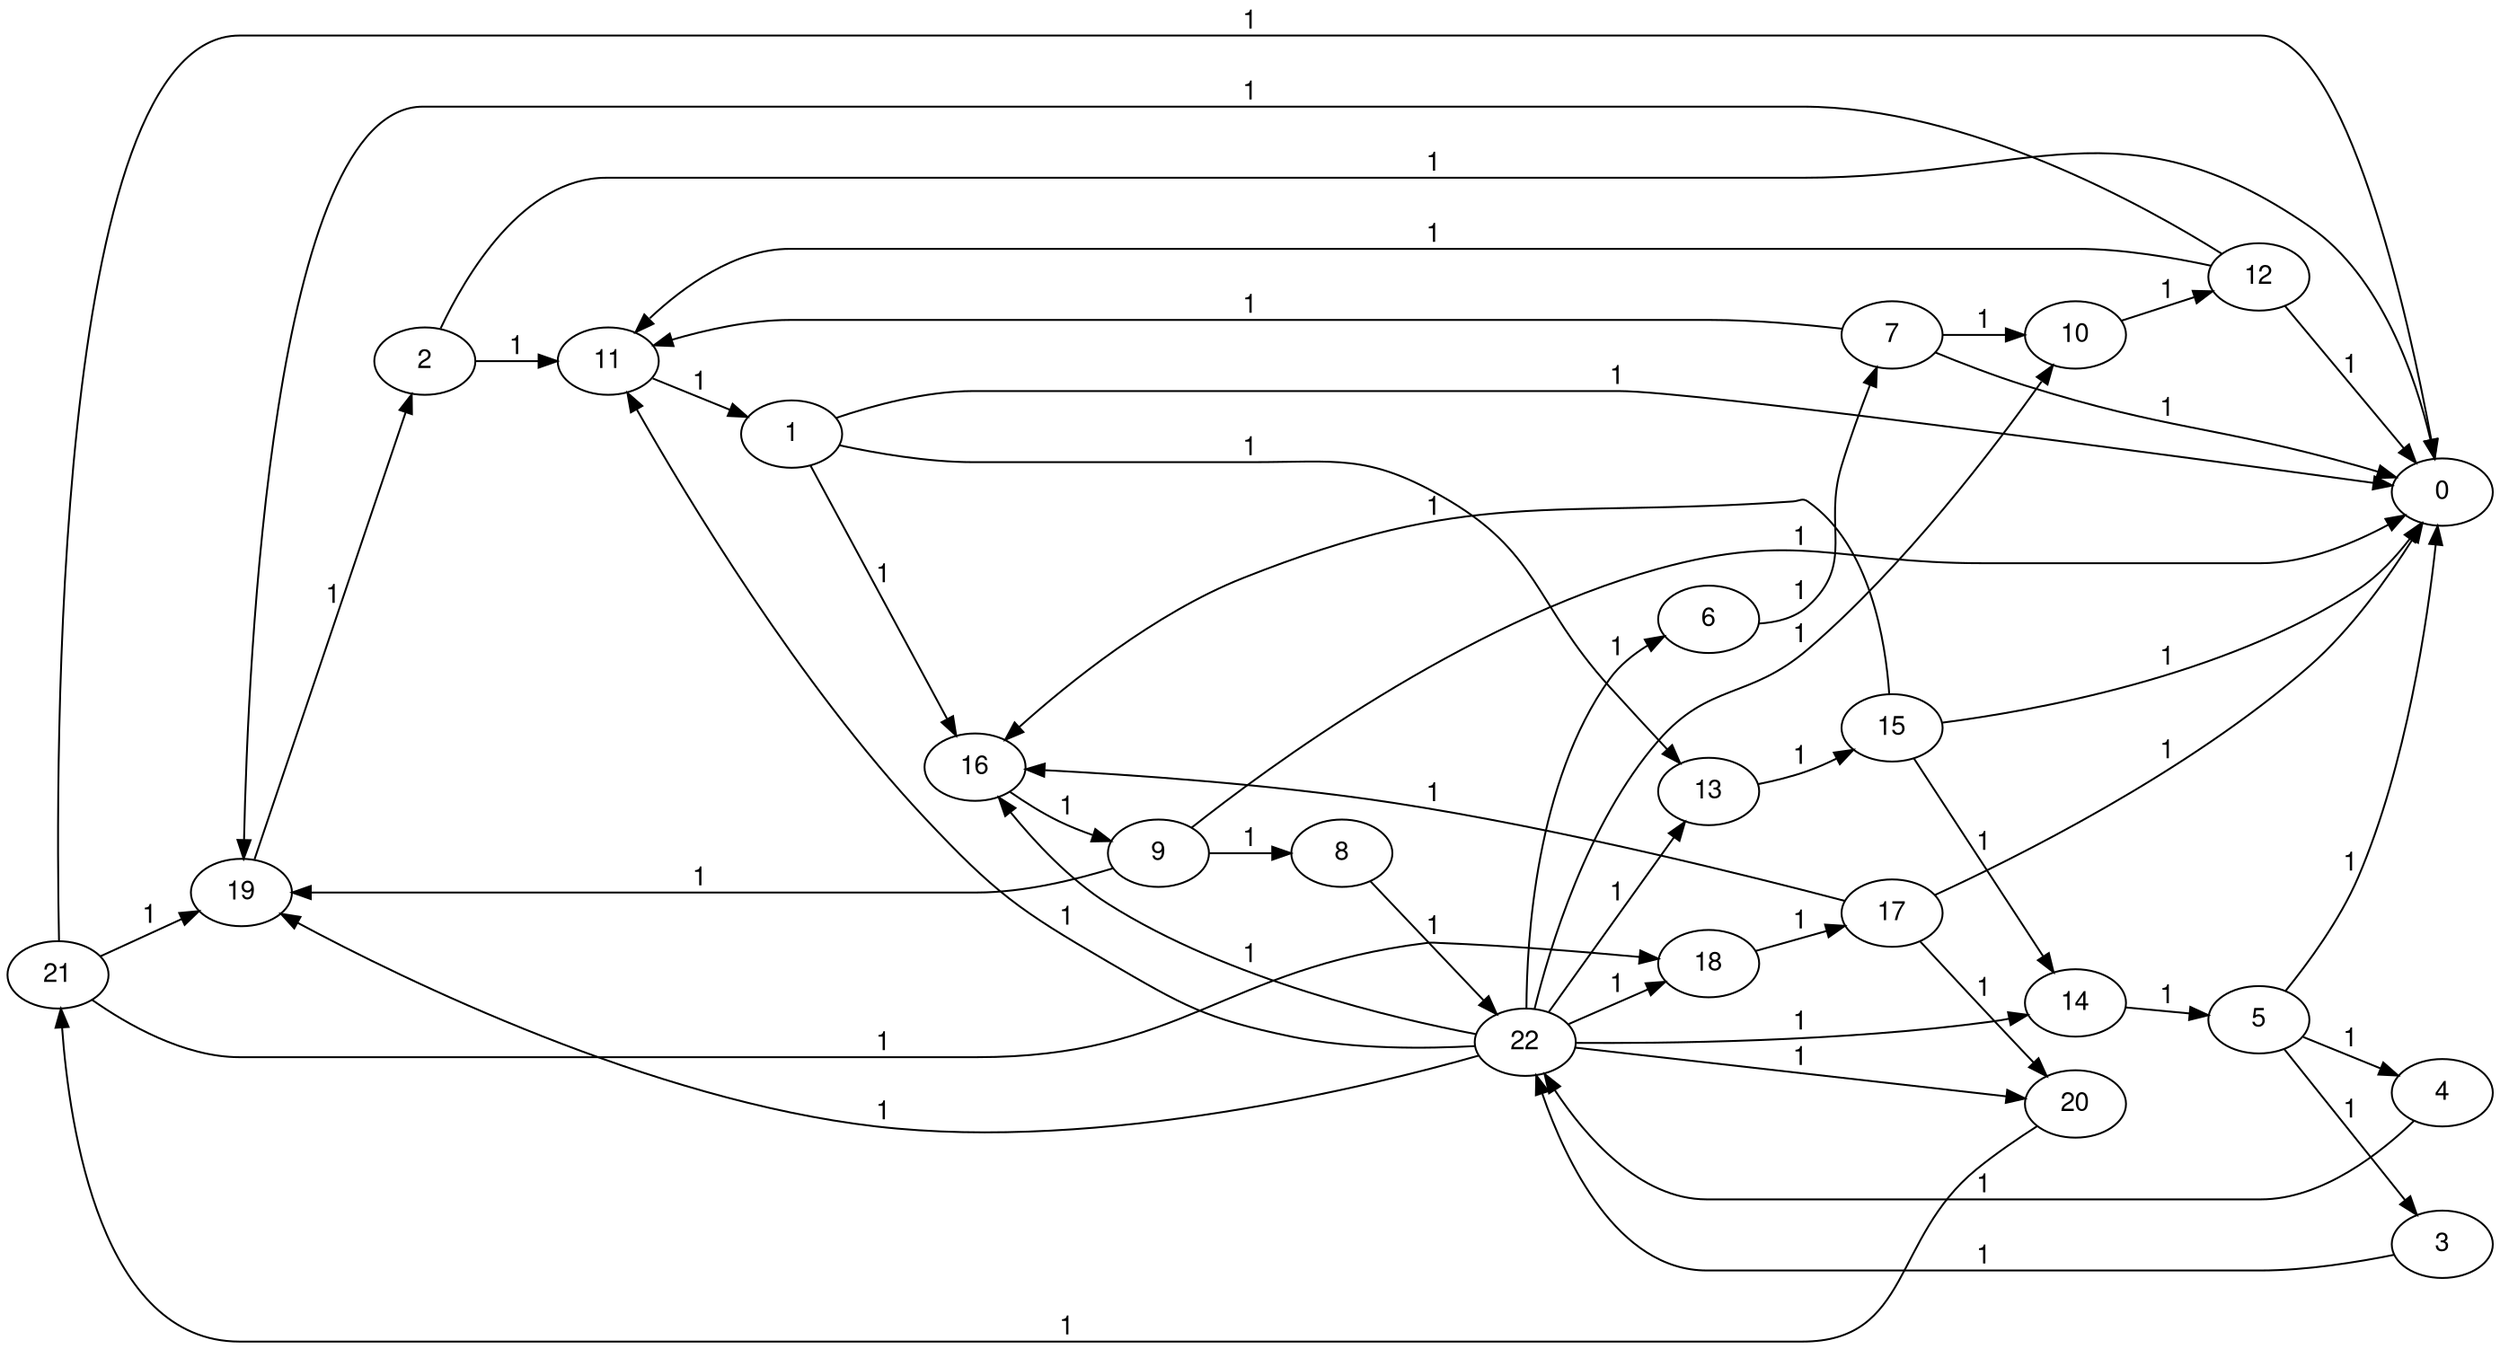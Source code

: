 digraph create_graph {
  fontname="Helvetica,Arial,sans-serif"
  node [fontname="Helvetica,Arial,sans-serif"]
  edge [fontname="Helvetica,Arial,sans-serif"]
  rankdir=LR;
21 -> 19 [label = 1];
21 -> 18 [label = 1];
21 -> 0 [label = 1];
20 -> 21 [label = 1];
6 -> 7 [label = 1];
5 -> 0 [label = 1];
5 -> 3 [label = 1];
5 -> 4 [label = 1];
2 -> 11 [label = 1];
2 -> 0 [label = 1];
11 -> 1 [label = 1];
18 -> 17 [label = 1];
17 -> 0 [label = 1];
17 -> 16 [label = 1];
17 -> 20 [label = 1];
13 -> 15 [label = 1];
15 -> 0 [label = 1];
15 -> 16 [label = 1];
15 -> 14 [label = 1];
12 -> 19 [label = 1];
12 -> 0 [label = 1];
12 -> 11 [label = 1];
10 -> 12 [label = 1];
16 -> 9 [label = 1];
9 -> 0 [label = 1];
9 -> 19 [label = 1];
9 -> 8 [label = 1];
8 -> 22 [label = 1];
7 -> 0 [label = 1];
7 -> 10 [label = 1];
7 -> 11 [label = 1];
22 -> 14 [label = 1];
22 -> 20 [label = 1];
22 -> 19 [label = 1];
22 -> 18 [label = 1];
22 -> 16 [label = 1];
22 -> 13 [label = 1];
22 -> 11 [label = 1];
22 -> 10 [label = 1];
22 -> 6 [label = 1];
14 -> 5 [label = 1];
4 -> 22 [label = 1];
3 -> 22 [label = 1];
19 -> 2 [label = 1];
1 -> 0 [label = 1];
1 -> 13 [label = 1];
1 -> 16 [label = 1];
}